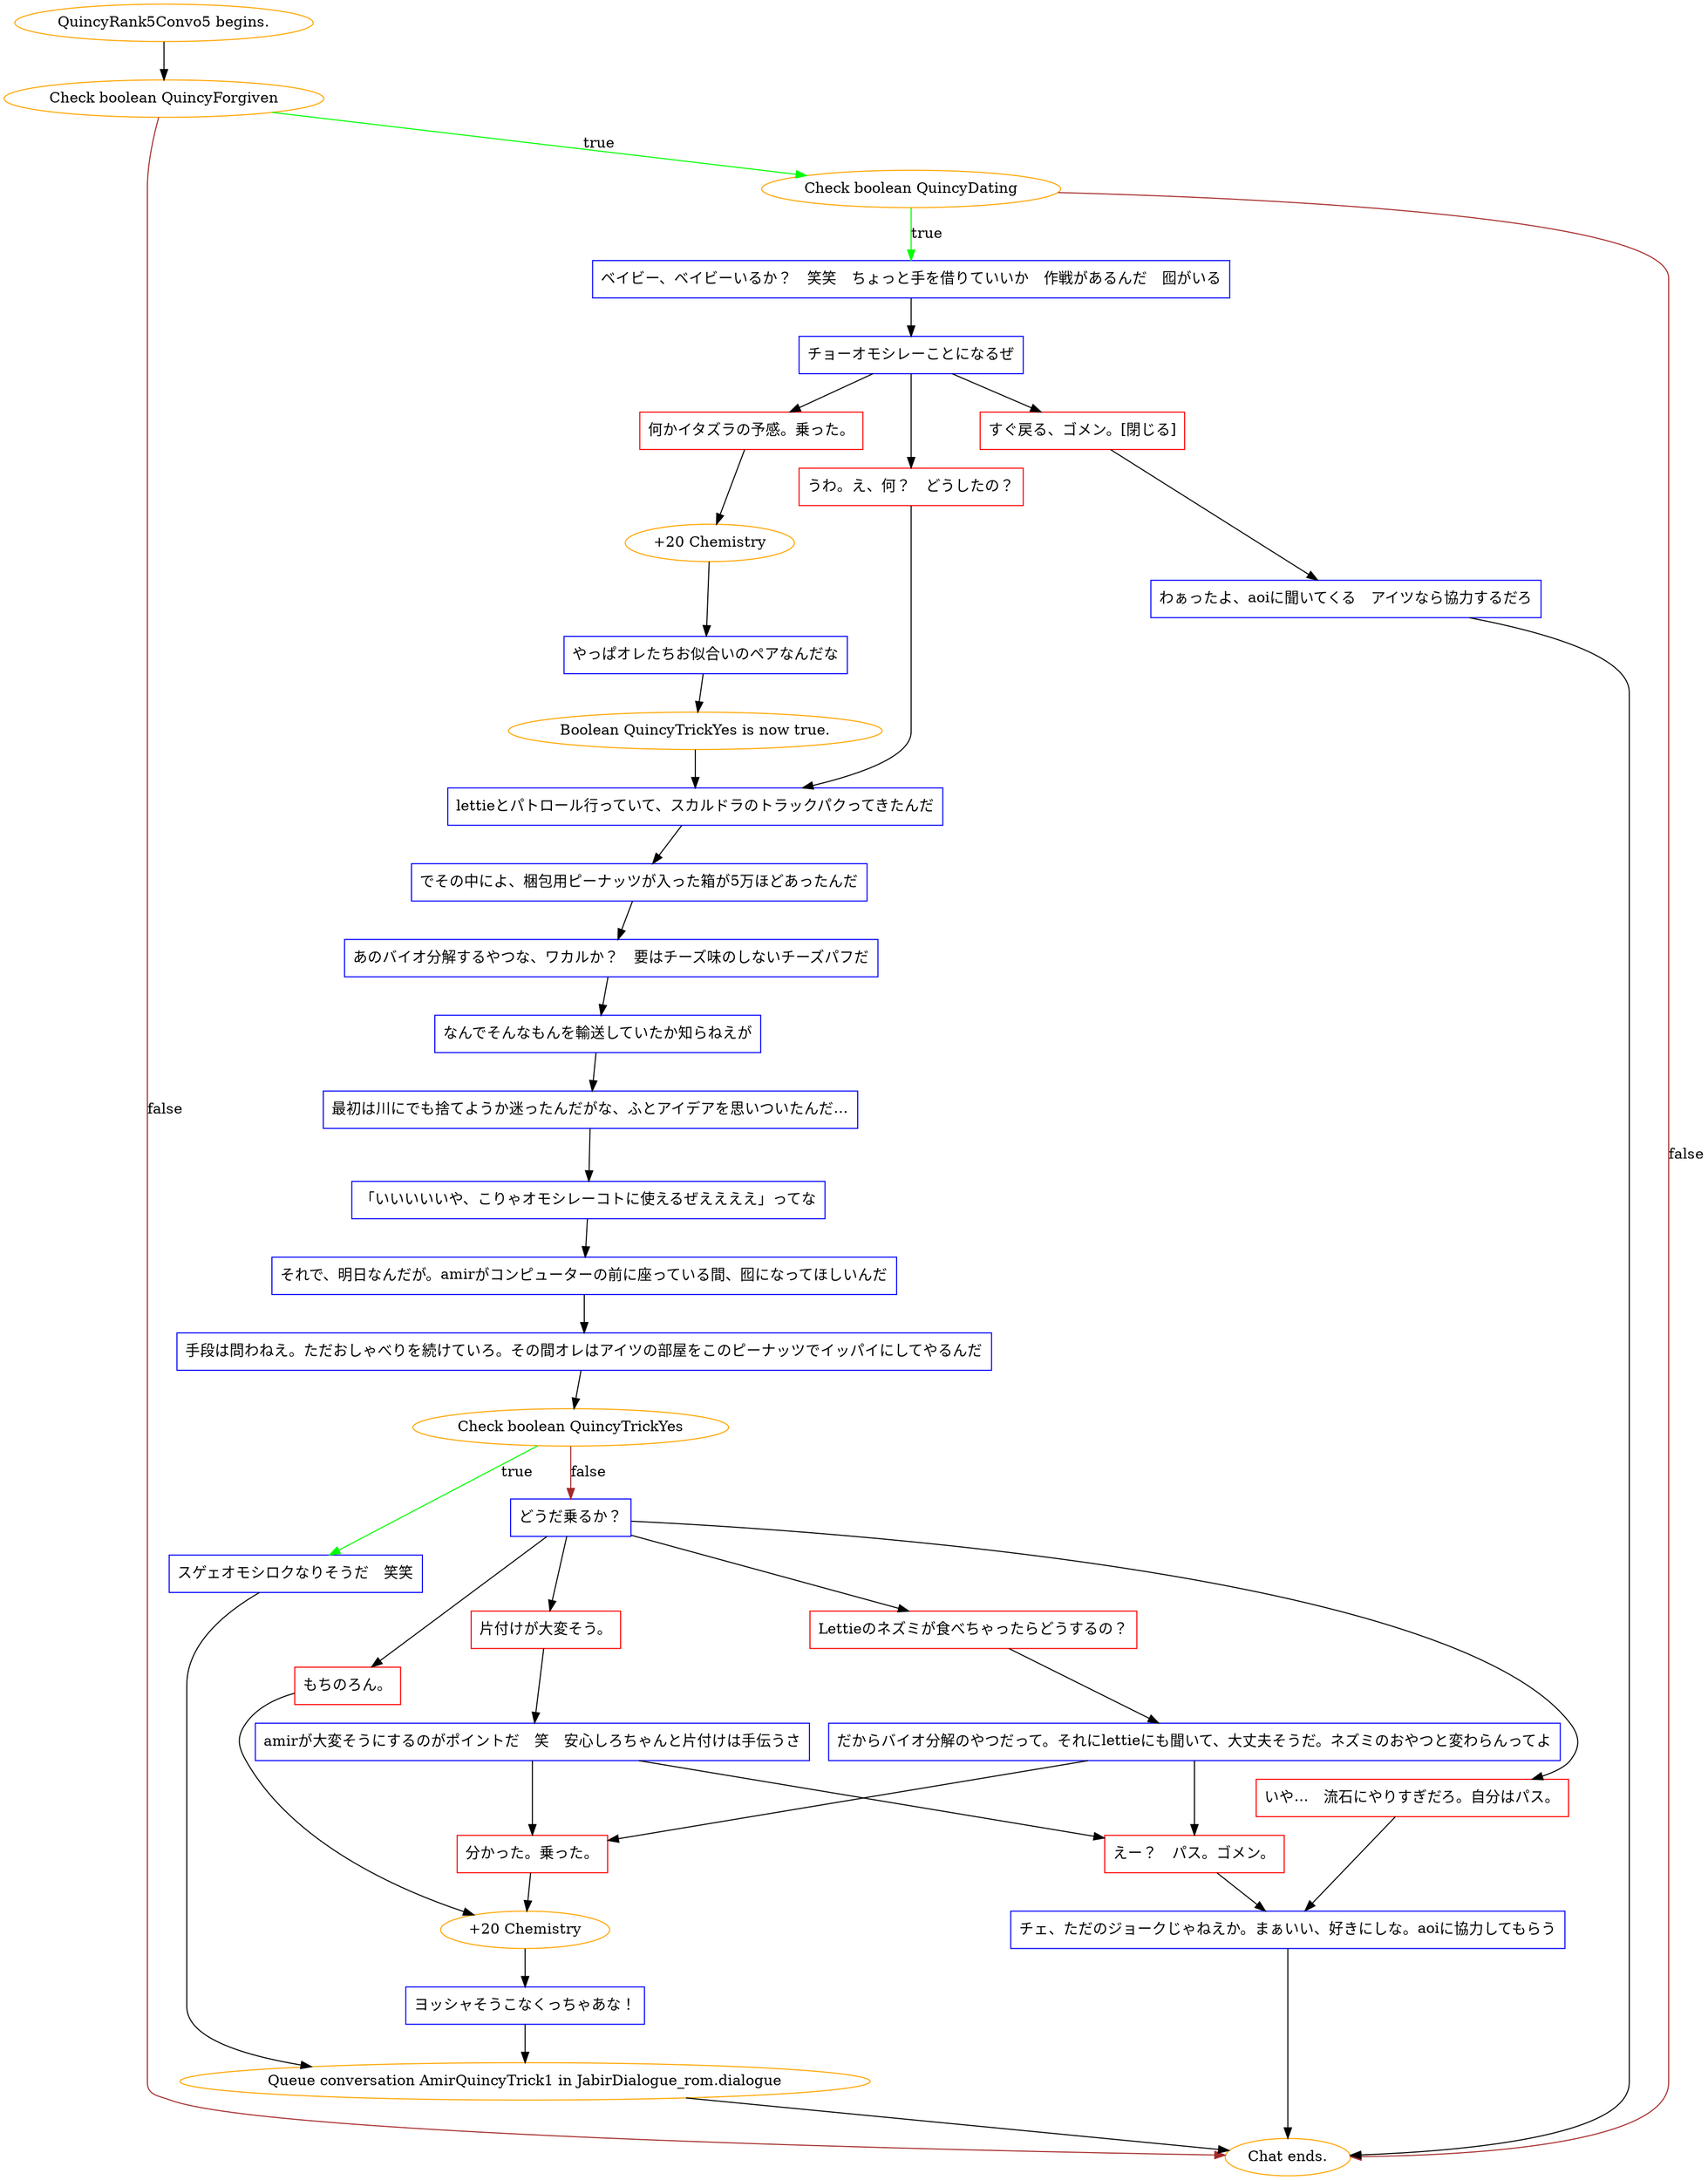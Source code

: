 digraph {
	"QuincyRank5Convo5 begins." [color=orange];
		"QuincyRank5Convo5 begins." -> j2406381004;
	j2406381004 [label="Check boolean QuincyForgiven",color=orange];
		j2406381004 -> j2463720372 [label=true,color=green];
		j2406381004 -> "Chat ends." [label=false,color=brown];
	j2463720372 [label="Check boolean QuincyDating",color=orange];
		j2463720372 -> j68382805 [label=true,color=green];
		j2463720372 -> "Chat ends." [label=false,color=brown];
	"Chat ends." [color=orange];
	j68382805 [label="ベイビー、ベイビーいるか？　笑笑　ちょっと手を借りていいか　作戦があるんだ　囮がいる",shape=box,color=blue];
		j68382805 -> j932454047;
	j932454047 [label="チョーオモシレーことになるぜ",shape=box,color=blue];
		j932454047 -> j4120079049;
		j932454047 -> j4098960040;
		j932454047 -> j2739704662;
	j4120079049 [label="何かイタズラの予感。乗った。",shape=box,color=red];
		j4120079049 -> j1804343577;
	j4098960040 [label="うわ。え、何？　どうしたの？",shape=box,color=red];
		j4098960040 -> j1584210850;
	j2739704662 [label="すぐ戻る、ゴメン。[閉じる]",shape=box,color=red];
		j2739704662 -> j3963099209;
	j1804343577 [label="+20 Chemistry",color=orange];
		j1804343577 -> j4090365492;
	j1584210850 [label="lettieとパトロール行っていて、スカルドラのトラックパクってきたんだ",shape=box,color=blue];
		j1584210850 -> j425017123;
	j3963099209 [label="わぁったよ、aoiに聞いてくる　アイツなら協力するだろ",shape=box,color=blue];
		j3963099209 -> "Chat ends.";
	j4090365492 [label="やっぱオレたちお似合いのペアなんだな",shape=box,color=blue];
		j4090365492 -> j2624599955;
	j425017123 [label="でその中によ、梱包用ピーナッツが入った箱が5万ほどあったんだ",shape=box,color=blue];
		j425017123 -> j924872139;
	j2624599955 [label="Boolean QuincyTrickYes is now true.",color=orange];
		j2624599955 -> j1584210850;
	j924872139 [label="あのバイオ分解するやつな、ワカルか？　要はチーズ味のしないチーズパフだ",shape=box,color=blue];
		j924872139 -> j2479933262;
	j2479933262 [label="なんでそんなもんを輸送していたか知らねえが",shape=box,color=blue];
		j2479933262 -> j4001935910;
	j4001935910 [label="最初は川にでも捨てようか迷ったんだがな、ふとアイデアを思いついたんだ…",shape=box,color=blue];
		j4001935910 -> j1501941578;
	j1501941578 [label="「いいいいいや、こりゃオモシレーコトに使えるぜええええ」ってな",shape=box,color=blue];
		j1501941578 -> j3633696078;
	j3633696078 [label="それで、明日なんだが。amirがコンピューターの前に座っている間、囮になってほしいんだ",shape=box,color=blue];
		j3633696078 -> j2939777276;
	j2939777276 [label="手段は問わねえ。ただおしゃべりを続けていろ。その間オレはアイツの部屋をこのピーナッツでイッパイにしてやるんだ",shape=box,color=blue];
		j2939777276 -> j1473036272;
	j1473036272 [label="Check boolean QuincyTrickYes",color=orange];
		j1473036272 -> j1237025543 [label=true,color=green];
		j1473036272 -> j1393475067 [label=false,color=brown];
	j1237025543 [label="スゲェオモシロクなりそうだ　笑笑",shape=box,color=blue];
		j1237025543 -> "Initiate conversation AmirQuincyTrick1 in JabirDialogue_rom.dialogue";
	j1393475067 [label="どうだ乗るか？",shape=box,color=blue];
		j1393475067 -> j2081681776;
		j1393475067 -> j3482343335;
		j1393475067 -> j3202708567;
		j1393475067 -> j3124265749;
	"Initiate conversation AmirQuincyTrick1 in JabirDialogue_rom.dialogue" [label="Queue conversation AmirQuincyTrick1 in JabirDialogue_rom.dialogue",color=orange];
		"Initiate conversation AmirQuincyTrick1 in JabirDialogue_rom.dialogue" -> "Chat ends.";
	j2081681776 [label="もちのろん。",shape=box,color=red];
		j2081681776 -> j4069982330;
	j3482343335 [label="片付けが大変そう。",shape=box,color=red];
		j3482343335 -> j2901547775;
	j3202708567 [label="Lettieのネズミが食べちゃったらどうするの？",shape=box,color=red];
		j3202708567 -> j3946232984;
	j3124265749 [label="いや…　流石にやりすぎだろ。自分はパス。",shape=box,color=red];
		j3124265749 -> j2814869550;
	j4069982330 [label="+20 Chemistry",color=orange];
		j4069982330 -> j985277527;
	j2901547775 [label="amirが大変そうにするのがポイントだ　笑　安心しろちゃんと片付けは手伝うさ",shape=box,color=blue];
		j2901547775 -> j3392205124;
		j2901547775 -> j1141888271;
	j3946232984 [label="だからバイオ分解のやつだって。それにlettieにも聞いて、大丈夫そうだ。ネズミのおやつと変わらんってよ",shape=box,color=blue];
		j3946232984 -> j3392205124;
		j3946232984 -> j1141888271;
	j2814869550 [label="チェ、ただのジョークじゃねえか。まぁいい、好きにしな。aoiに協力してもらう",shape=box,color=blue];
		j2814869550 -> "Chat ends.";
	j985277527 [label="ヨッシャそうこなくっちゃあな！",shape=box,color=blue];
		j985277527 -> "Initiate conversation AmirQuincyTrick1 in JabirDialogue_rom.dialogue";
	j3392205124 [label="分かった。乗った。",shape=box,color=red];
		j3392205124 -> j4069982330;
	j1141888271 [label="えー？　パス。ゴメン。",shape=box,color=red];
		j1141888271 -> j2814869550;
}